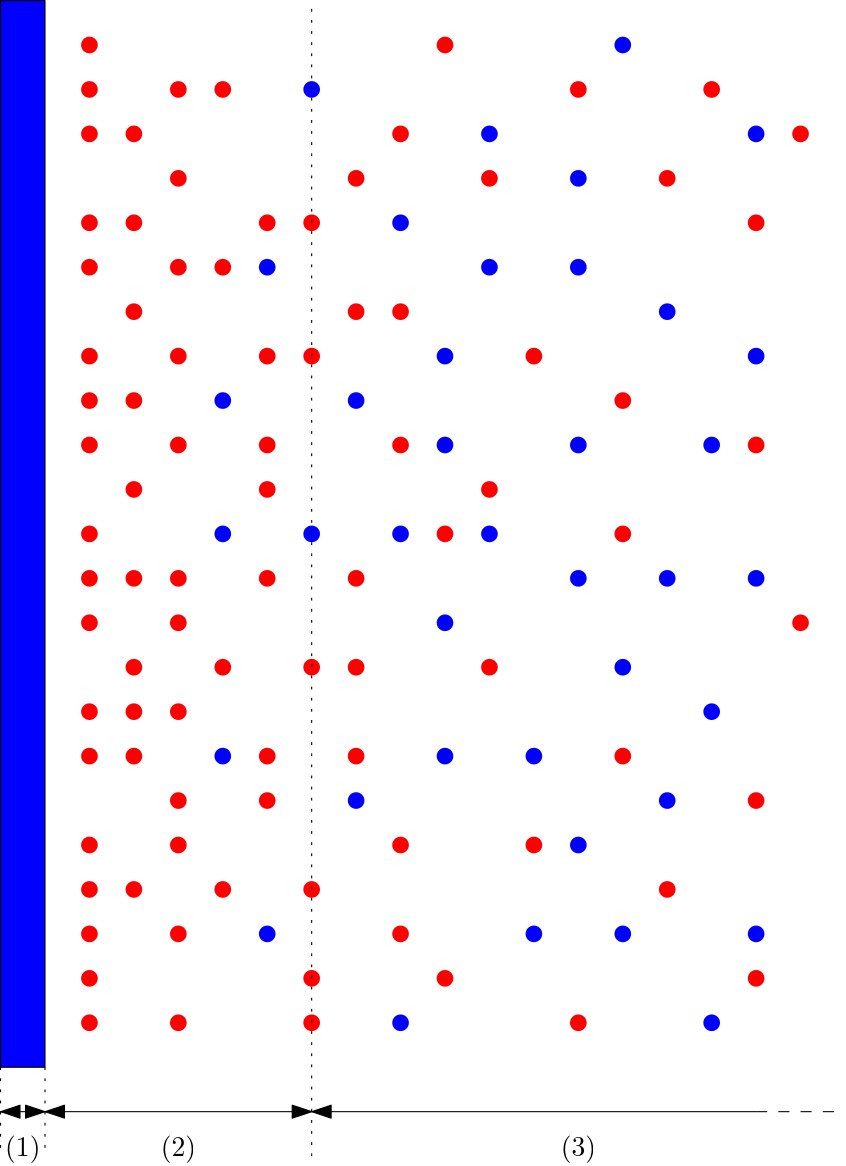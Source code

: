 <?xml version="1.0"?>
<!DOCTYPE ipe SYSTEM "ipe.dtd">
<ipe version="70005" creator="Ipe 7.1.1">
<info created="D:20120908154804" modified="D:20120908154829"/>
<ipestyle name="basic">
<symbol name="arrow/arc(spx)">
<path stroke="sym-stroke" fill="sym-stroke" pen="sym-pen">
0 0 m
-1 0.333 l
-1 -0.333 l
h
</path>
</symbol>
<symbol name="arrow/farc(spx)">
<path stroke="sym-stroke" fill="white" pen="sym-pen">
0 0 m
-1 0.333 l
-1 -0.333 l
h
</path>
</symbol>
<symbol name="mark/circle(sx)" transformations="translations">
<path fill="sym-stroke">
0.6 0 0 0.6 0 0 e
0.4 0 0 0.4 0 0 e
</path>
</symbol>
<symbol name="mark/disk(sx)" transformations="translations">
<path fill="sym-stroke">
0.6 0 0 0.6 0 0 e
</path>
</symbol>
<symbol name="mark/fdisk(sfx)" transformations="translations">
<group>
<path fill="sym-fill">
0.5 0 0 0.5 0 0 e
</path>
<path fill="sym-stroke" fillrule="eofill">
0.6 0 0 0.6 0 0 e
0.4 0 0 0.4 0 0 e
</path>
</group>
</symbol>
<symbol name="mark/box(sx)" transformations="translations">
<path fill="sym-stroke" fillrule="eofill">
-0.6 -0.6 m
0.6 -0.6 l
0.6 0.6 l
-0.6 0.6 l
h
-0.4 -0.4 m
0.4 -0.4 l
0.4 0.4 l
-0.4 0.4 l
h
</path>
</symbol>
<symbol name="mark/square(sx)" transformations="translations">
<path fill="sym-stroke">
-0.6 -0.6 m
0.6 -0.6 l
0.6 0.6 l
-0.6 0.6 l
h
</path>
</symbol>
<symbol name="mark/fsquare(sfx)" transformations="translations">
<group>
<path fill="sym-fill">
-0.5 -0.5 m
0.5 -0.5 l
0.5 0.5 l
-0.5 0.5 l
h
</path>
<path fill="sym-stroke" fillrule="eofill">
-0.6 -0.6 m
0.6 -0.6 l
0.6 0.6 l
-0.6 0.6 l
h
-0.4 -0.4 m
0.4 -0.4 l
0.4 0.4 l
-0.4 0.4 l
h
</path>
</group>
</symbol>
<symbol name="mark/cross(sx)" transformations="translations">
<group>
<path fill="sym-stroke">
-0.43 -0.57 m
0.57 0.43 l
0.43 0.57 l
-0.57 -0.43 l
h
</path>
<path fill="sym-stroke">
-0.43 0.57 m
0.57 -0.43 l
0.43 -0.57 l
-0.57 0.43 l
h
</path>
</group>
</symbol>
<symbol name="arrow/fnormal(spx)">
<path stroke="sym-stroke" fill="white" pen="sym-pen">
0 0 m
-1 0.333 l
-1 -0.333 l
h
</path>
</symbol>
<symbol name="arrow/pointed(spx)">
<path stroke="sym-stroke" fill="sym-stroke" pen="sym-pen">
0 0 m
-1 0.333 l
-0.8 0 l
-1 -0.333 l
h
</path>
</symbol>
<symbol name="arrow/fpointed(spx)">
<path stroke="sym-stroke" fill="white" pen="sym-pen">
0 0 m
-1 0.333 l
-0.8 0 l
-1 -0.333 l
h
</path>
</symbol>
<symbol name="arrow/linear(spx)">
<path stroke="sym-stroke" pen="sym-pen">
-1 0.333 m
0 0 l
-1 -0.333 l
</path>
</symbol>
<symbol name="arrow/fdouble(spx)">
<path stroke="sym-stroke" fill="white" pen="sym-pen">
0 0 m
-1 0.333 l
-1 -0.333 l
h
-1 0 m
-2 0.333 l
-2 -0.333 l
h
</path>
</symbol>
<symbol name="arrow/double(spx)">
<path stroke="sym-stroke" fill="sym-stroke" pen="sym-pen">
0 0 m
-1 0.333 l
-1 -0.333 l
h
-1 0 m
-2 0.333 l
-2 -0.333 l
h
</path>
</symbol>
<pen name="heavier" value="0.8"/>
<pen name="fat" value="1.2"/>
<pen name="ultrafat" value="2"/>
<symbolsize name="large" value="5"/>
<symbolsize name="small" value="2"/>
<symbolsize name="tiny" value="1.1"/>
<arrowsize name="large" value="10"/>
<arrowsize name="small" value="5"/>
<arrowsize name="tiny" value="3"/>
<color name="red" value="1 0 0"/>
<color name="green" value="0 1 0"/>
<color name="blue" value="0 0 1"/>
<color name="yellow" value="1 1 0"/>
<color name="orange" value="1 0.647 0"/>
<color name="gold" value="1 0.843 0"/>
<color name="purple" value="0.627 0.125 0.941"/>
<color name="gray" value="0.745"/>
<color name="brown" value="0.647 0.165 0.165"/>
<color name="navy" value="0 0 0.502"/>
<color name="pink" value="1 0.753 0.796"/>
<color name="seagreen" value="0.18 0.545 0.341"/>
<color name="turquoise" value="0.251 0.878 0.816"/>
<color name="violet" value="0.933 0.51 0.933"/>
<color name="darkblue" value="0 0 0.545"/>
<color name="darkcyan" value="0 0.545 0.545"/>
<color name="darkgray" value="0.663"/>
<color name="darkgreen" value="0 0.392 0"/>
<color name="darkmagenta" value="0.545 0 0.545"/>
<color name="darkorange" value="1 0.549 0"/>
<color name="darkred" value="0.545 0 0"/>
<color name="lightblue" value="0.678 0.847 0.902"/>
<color name="lightcyan" value="0.878 1 1"/>
<color name="lightgray" value="0.827"/>
<color name="lightgreen" value="0.565 0.933 0.565"/>
<color name="lightyellow" value="1 1 0.878"/>
<dashstyle name="dashed" value="[4] 0"/>
<dashstyle name="dotted" value="[1 3] 0"/>
<dashstyle name="dash dotted" value="[4 2 1 2] 0"/>
<dashstyle name="dash dot dotted" value="[4 2 1 2 1 2] 0"/>
<textsize name="large" value="\large"/>
<textsize name="Large" value="\Large"/>
<textsize name="LARGE" value="\LARGE"/>
<textsize name="huge" value="\huge"/>
<textsize name="Huge" value="\Huge"/>
<textsize name="small" value="\small"/>
<textsize name="footnote" value="\footnotesize"/>
<textsize name="tiny" value="\tiny"/>
<textstyle name="center" begin="\begin{center}" end="\end{center}"/>
<textstyle name="itemize" begin="\begin{itemize}" end="\end{itemize}"/>
<textstyle name="item" begin="\begin{itemize}\item{}" end="\end{itemize}"/>
<gridsize name="4 pts" value="4"/>
<gridsize name="8 pts (~3 mm)" value="8"/>
<gridsize name="16 pts (~6 mm)" value="16"/>
<gridsize name="32 pts (~12 mm)" value="32"/>
<gridsize name="10 pts (~3.5 mm)" value="10"/>
<gridsize name="20 pts (~7 mm)" value="20"/>
<gridsize name="14 pts (~5 mm)" value="14"/>
<gridsize name="28 pts (~10 mm)" value="28"/>
<gridsize name="56 pts (~20 mm)" value="56"/>
<anglesize name="90 deg" value="90"/>
<anglesize name="60 deg" value="60"/>
<anglesize name="45 deg" value="45"/>
<anglesize name="30 deg" value="30"/>
<anglesize name="22.5 deg" value="22.5"/>
<tiling name="falling" angle="-60" step="4" width="1"/>
<tiling name="rising" angle="30" step="4" width="1"/>
</ipestyle>
<page>
<layer name="alpha"/>
<view layers="alpha" active="alpha"/>
<path layer="alpha" matrix="1 0 0 1 -48 64" stroke="black" fill="blue">
64 768 m
64 384 l
80 384 l
80 768 l
h
</path>
<use name="mark/disk(sx)" pos="48 816" size="large" stroke="red"/>
<use name="mark/disk(sx)" pos="48 784" size="large" stroke="red"/>
<use name="mark/disk(sx)" pos="48 800" size="large" stroke="red"/>
<use name="mark/disk(sx)" pos="48 752" size="large" stroke="red"/>
<use name="mark/disk(sx)" pos="48 736" size="large" stroke="red"/>
<use name="mark/disk(sx)" pos="48 704" size="large" stroke="red"/>
<use name="mark/disk(sx)" pos="48 688" size="large" stroke="red"/>
<use name="mark/disk(sx)" pos="48 672" size="large" stroke="red"/>
<use name="mark/disk(sx)" pos="48 640" size="large" stroke="red"/>
<use name="mark/disk(sx)" pos="48 624" size="large" stroke="red"/>
<use name="mark/disk(sx)" pos="48 608" size="large" stroke="red"/>
<use name="mark/disk(sx)" pos="48 576" size="large" stroke="red"/>
<use name="mark/disk(sx)" pos="48 560" size="large" stroke="red"/>
<use name="mark/disk(sx)" pos="48 528" size="large" stroke="red"/>
<use name="mark/disk(sx)" pos="48 512" size="large" stroke="red"/>
<use name="mark/disk(sx)" pos="48 496" size="large" stroke="red"/>
<use name="mark/disk(sx)" pos="48 480" size="large" stroke="red"/>
<use name="mark/disk(sx)" pos="48 464" size="large" stroke="red"/>
<use name="mark/disk(sx)" pos="256 768" size="large" stroke="red"/>
<use name="mark/disk(sx)" pos="192 656" size="large" stroke="red"/>
<use name="mark/disk(sx)" pos="208 704" size="large" stroke="red"/>
<use name="mark/disk(sx)" pos="240 560" size="large" stroke="red"/>
<use name="mark/disk(sx)" pos="288 672" size="large" stroke="red"/>
<use name="mark/disk(sx)" pos="240 640" size="large" stroke="red"/>
<use name="mark/disk(sx)" pos="208 528" size="large" stroke="red"/>
<use name="mark/disk(sx)" pos="288 480" size="large" stroke="red"/>
<use name="mark/disk(sx)" pos="224 464" size="large" stroke="red"/>
<use name="mark/disk(sx)" pos="256 512" size="large" stroke="red"/>
<use name="mark/disk(sx)" pos="288 544" size="large" stroke="red"/>
<use name="mark/disk(sx)" pos="240 688" size="large" stroke="red"/>
<use name="mark/disk(sx)" pos="304 608" size="large" stroke="red"/>
<use name="mark/disk(sx)" pos="112 704" size="large" stroke="red"/>
<use name="mark/disk(sx)" pos="80 736" size="large" stroke="red"/>
<use name="mark/disk(sx)" pos="96 800" size="large" stroke="red"/>
<use name="mark/disk(sx)" pos="80 768" size="large" stroke="red"/>
<use name="mark/disk(sx)" pos="80 624" size="large" stroke="red"/>
<use name="mark/disk(sx)" pos="112 672" size="large" stroke="red"/>
<use name="mark/disk(sx)" pos="80 672" size="large" stroke="red"/>
<use name="mark/disk(sx)" pos="112 544" size="large" stroke="red"/>
<use name="mark/disk(sx)" pos="80 464" size="large" stroke="red"/>
<use name="mark/disk(sx)" pos="80 576" size="large" stroke="red"/>
<use name="mark/disk(sx)" pos="80 528" size="large" stroke="red"/>
<use name="mark/disk(sx)" pos="80 496" size="large" stroke="red"/>
<use name="mark/disk(sx)" pos="80 608" size="large" stroke="red"/>
<use name="mark/disk(sx)" pos="80 704" size="large" stroke="red"/>
<use name="mark/disk(sx)" pos="80 800" size="large" stroke="red"/>
<use name="mark/disk(sx)" pos="64 624" size="large" stroke="red"/>
<use name="mark/disk(sx)" pos="64 720" size="large" stroke="red"/>
<use name="mark/disk(sx)" pos="64 784" size="large" stroke="red"/>
<use name="mark/disk(sx)" pos="64 512" size="large" stroke="red"/>
<use name="mark/disk(sx)" pos="64 560" size="large" stroke="red"/>
<use name="mark/disk(sx)" pos="64 576" size="large" stroke="red"/>
<use name="mark/disk(sx)" pos="64 592" size="large" stroke="red"/>
<use name="mark/disk(sx)" pos="64 656" size="large" stroke="red"/>
<use name="mark/disk(sx)" pos="64 688" size="large" stroke="red"/>
<use name="mark/disk(sx)" pos="64 752" size="large" stroke="red"/>
<use name="mark/disk(sx)" pos="144 768" size="large" stroke="red"/>
<use name="mark/disk(sx)" pos="128 752" size="large" stroke="red"/>
<use name="mark/disk(sx)" pos="96 736" size="large" stroke="red"/>
<use name="mark/disk(sx)" pos="144 592" size="large" stroke="red"/>
<use name="mark/disk(sx)" pos="128 592" size="large" stroke="red"/>
<use name="mark/disk(sx)" pos="112 624" size="large" stroke="red"/>
<use name="mark/disk(sx)" pos="112 560" size="large" stroke="red"/>
<use name="mark/disk(sx)" pos="128 512" size="large" stroke="red"/>
<use name="mark/disk(sx)" pos="96 512" size="large" stroke="red"/>
<use name="mark/disk(sx)" pos="128 480" size="large" stroke="red"/>
<use name="mark/disk(sx)" pos="128 464" size="large" stroke="red"/>
<use name="mark/disk(sx)" pos="176 480" size="large" stroke="red"/>
<use name="mark/disk(sx)" pos="160 496" size="large" stroke="red"/>
<use name="mark/disk(sx)" pos="144 560" size="large" stroke="red"/>
<use name="mark/disk(sx)" pos="80 544" size="large" stroke="red"/>
<use name="mark/disk(sx)" pos="160 528" size="large" stroke="red"/>
<use name="mark/disk(sx)" pos="96 592" size="large" stroke="red"/>
<use name="mark/disk(sx)" pos="112 656" size="large" stroke="red"/>
<use name="mark/disk(sx)" pos="144 624" size="large" stroke="red"/>
<use name="mark/disk(sx)" pos="128 704" size="large" stroke="red"/>
<use name="mark/disk(sx)" pos="160 672" size="large" stroke="red"/>
<use name="mark/disk(sx)" pos="160 720" size="large" stroke="red"/>
<use name="mark/disk(sx)" pos="144 720" size="large" stroke="red"/>
<use name="mark/disk(sx)" pos="112 752" size="large" stroke="red"/>
<use name="mark/disk(sx)" pos="176 816" size="large" stroke="red"/>
<use name="mark/disk(sx)" pos="192 768" size="large" stroke="red"/>
<use name="mark/disk(sx)" pos="160 784" size="large" stroke="red"/>
<use name="mark/disk(sx)" pos="272 800" size="large" stroke="red"/>
<use name="mark/disk(sx)" pos="288 752" size="large" stroke="red"/>
<use name="mark/disk(sx)" pos="304 784" size="large" stroke="red"/>
<use name="mark/disk(sx)" pos="224 800" size="large" stroke="red"/>
<use name="mark/disk(sx)" pos="192 592" size="large" stroke="red"/>
<use name="mark/disk(sx)" pos="176 640" size="large" stroke="red"/>
<use name="mark/disk(sx)" pos="176 560" size="large" stroke="blue"/>
<use name="mark/disk(sx)" pos="176 608" size="large" stroke="blue"/>
<use name="mark/disk(sx)" pos="160 640" size="large" stroke="blue"/>
<use name="mark/disk(sx)" pos="176 704" size="large" stroke="blue"/>
<use name="mark/disk(sx)" pos="176 672" size="large" stroke="blue"/>
<use name="mark/disk(sx)" pos="256 624" size="large" stroke="blue"/>
<use name="mark/disk(sx)" pos="240 592" size="large" stroke="blue"/>
<use name="mark/disk(sx)" pos="272 576" size="large" stroke="blue"/>
<use name="mark/disk(sx)" pos="256 544" size="large" stroke="blue"/>
<use name="mark/disk(sx)" pos="224 528" size="large" stroke="blue"/>
<use name="mark/disk(sx)" pos="240 496" size="large" stroke="blue"/>
<use name="mark/disk(sx)" pos="272 464" size="large" stroke="blue"/>
<use name="mark/disk(sx)" pos="288 496" size="large" stroke="blue"/>
<use name="mark/disk(sx)" pos="224 624" size="large" stroke="blue"/>
<use name="mark/disk(sx)" pos="272 672" size="large" stroke="blue"/>
<use name="mark/disk(sx)" pos="256 720" size="large" stroke="blue"/>
<use name="mark/disk(sx)" pos="224 672" size="large" stroke="blue"/>
<use name="mark/disk(sx)" pos="224 736" size="large" stroke="blue"/>
<use name="mark/disk(sx)" pos="192 736" size="large" stroke="blue"/>
<use name="mark/disk(sx)" pos="224 768" size="large" stroke="blue"/>
<use name="mark/disk(sx)" pos="192 784" size="large" stroke="blue"/>
<use name="mark/disk(sx)" pos="288 784" size="large" stroke="blue"/>
<use name="mark/disk(sx)" pos="112 496" size="large" stroke="blue"/>
<use name="mark/disk(sx)" pos="96 560" size="large" stroke="blue"/>
<use name="mark/disk(sx)" pos="96 640" size="large" stroke="blue"/>
<use name="mark/disk(sx)" pos="96 688" size="large" stroke="blue"/>
<use name="mark/disk(sx)" pos="112 736" size="large" stroke="blue"/>
<use name="mark/disk(sx)" pos="128 800" size="large" stroke="blue"/>
<use name="mark/disk(sx)" pos="144 688" size="large" stroke="blue"/>
<use name="mark/disk(sx)" pos="144 544" size="large" stroke="blue"/>
<use name="mark/disk(sx)" pos="128 640" size="large" stroke="blue"/>
<use name="mark/disk(sx)" pos="208 560" size="large" stroke="blue"/>
<use name="mark/disk(sx)" pos="192 640" size="large" stroke="blue"/>
<use name="mark/disk(sx)" pos="208 496" size="large" stroke="blue"/>
<use name="mark/disk(sx)" pos="160 464" size="large" stroke="blue"/>
<use name="mark/disk(sx)" pos="160 752" size="large" stroke="blue"/>
<use name="mark/disk(sx)" pos="240 816" size="large" stroke="blue"/>
<use name="mark/disk(sx)" pos="288 624" size="large" stroke="blue"/>
<use name="mark/disk(sx)" pos="288 704" size="large" stroke="blue"/>
<text matrix="1 0 0 1 8 16" transformations="translations" pos="16 400" stroke="black" type="label" width="12.73" height="7.473" depth="2.49" halign="center" valign="baseline">$(1)$</text>
<text matrix="1 0 0 1 16 16" transformations="translations" pos="64 400" stroke="black" type="label" width="12.73" height="7.473" depth="2.49" halign="center" valign="baseline">$(2)$</text>
<text matrix="1 0 0 1 16 16" transformations="translations" pos="208 400" stroke="black" type="label" width="12.73" height="7.473" depth="2.49" halign="center" valign="baseline">$(3)$</text>
<path stroke="black" dash="dotted">
16 448 m
16 416 l
</path>
<path stroke="black" dash="dotted">
32 448 m
32 416 l
32 416 l
</path>
<path stroke="black" dash="dotted">
128 416 m
128 832 l
</path>
<path stroke="black" arrow="normal/normal" rarrow="normal/normal">
16 432 m
32 432 l
</path>
<path stroke="black" arrow="normal/normal" rarrow="normal/normal">
32 432 m
128 432 l
</path>
<path stroke="black" rarrow="normal/normal">
128 432 m
288 432 l
</path>
<path stroke="black" dash="dashed">
288 432 m
320 432 l
</path>
</page>
</ipe>
